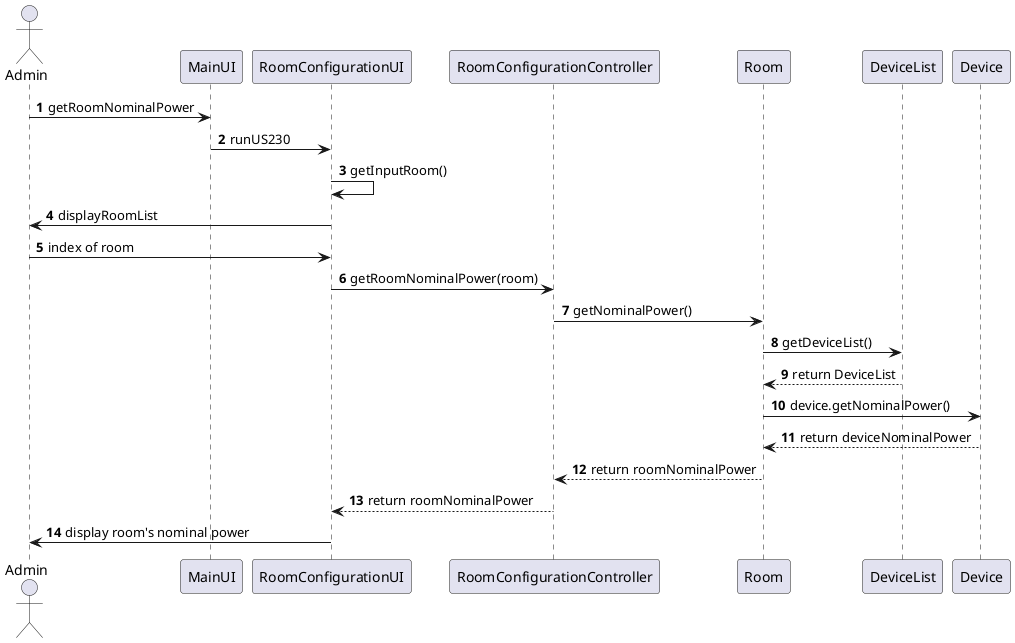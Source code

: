 @startuml
autonumber

actor Admin
Admin -> MainUI: getRoomNominalPower
MainUI -> RoomConfigurationUI: runUS230
RoomConfigurationUI -> RoomConfigurationUI: getInputRoom()
RoomConfigurationUI -> Admin: displayRoomList
Admin -> RoomConfigurationUI: index of room
RoomConfigurationUI -> RoomConfigurationController: getRoomNominalPower(room)
RoomConfigurationController -> Room: getNominalPower()
Room -> DeviceList: getDeviceList()
DeviceList --> Room: return DeviceList
Room -> Device: device.getNominalPower()
Device --> Room: return deviceNominalPower
Room --> RoomConfigurationController: return roomNominalPower
RoomConfigurationController --> RoomConfigurationUI: return roomNominalPower
RoomConfigurationUI -> Admin: display room's nominal power

@endumlΩ